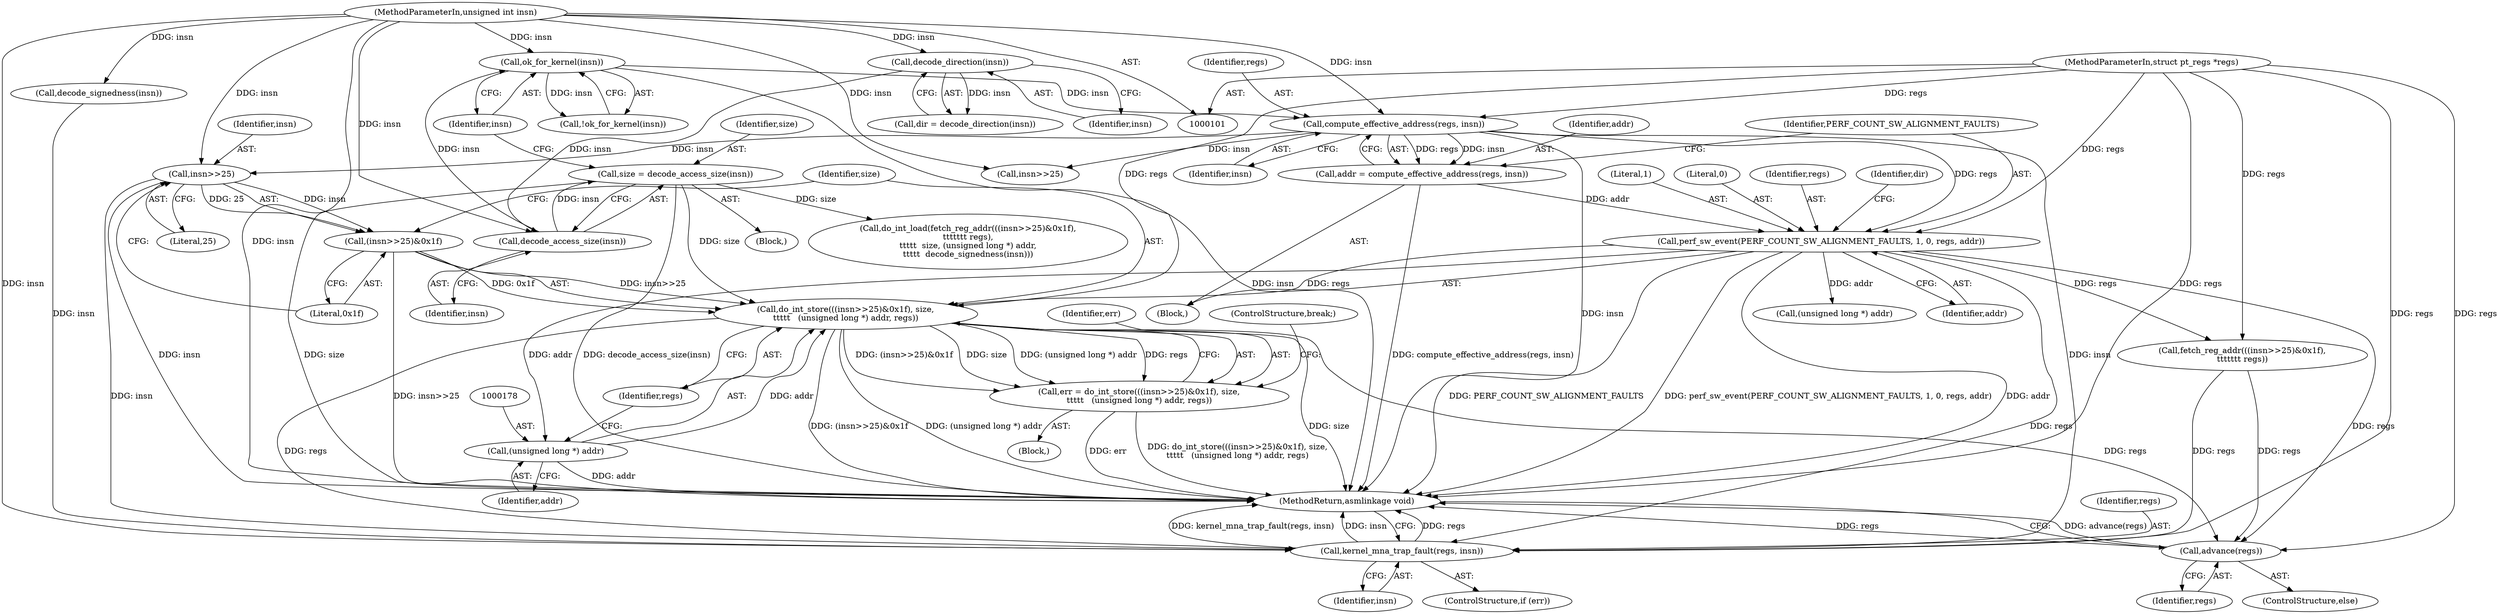 digraph "1_linux_a8b0ca17b80e92faab46ee7179ba9e99ccb61233_32@pointer" {
"1000170" [label="(Call,do_int_store(((insn>>25)&0x1f), size,\n\t\t\t\t\t   (unsigned long *) addr, regs))"];
"1000171" [label="(Call,(insn>>25)&0x1f)"];
"1000172" [label="(Call,insn>>25)"];
"1000136" [label="(Call,compute_effective_address(regs, insn))"];
"1000102" [label="(MethodParameterIn,struct pt_regs *regs)"];
"1000118" [label="(Call,ok_for_kernel(insn))"];
"1000113" [label="(Call,decode_access_size(insn))"];
"1000108" [label="(Call,decode_direction(insn))"];
"1000103" [label="(MethodParameterIn,unsigned int insn)"];
"1000111" [label="(Call,size = decode_access_size(insn))"];
"1000177" [label="(Call,(unsigned long *) addr)"];
"1000140" [label="(Call,perf_sw_event(PERF_COUNT_SW_ALIGNMENT_FAULTS, 1, 0, regs, addr))"];
"1000134" [label="(Call,addr = compute_effective_address(regs, insn))"];
"1000168" [label="(Call,err = do_int_store(((insn>>25)&0x1f), size,\n\t\t\t\t\t   (unsigned long *) addr, regs))"];
"1000187" [label="(Call,kernel_mna_trap_fault(regs, insn))"];
"1000191" [label="(Call,advance(regs))"];
"1000193" [label="(MethodReturn,asmlinkage void)"];
"1000142" [label="(Literal,1)"];
"1000118" [label="(Call,ok_for_kernel(insn))"];
"1000170" [label="(Call,do_int_store(((insn>>25)&0x1f), size,\n\t\t\t\t\t   (unsigned long *) addr, regs))"];
"1000175" [label="(Literal,0x1f)"];
"1000111" [label="(Call,size = decode_access_size(insn))"];
"1000113" [label="(Call,decode_access_size(insn))"];
"1000119" [label="(Identifier,insn)"];
"1000161" [label="(Call,(unsigned long *) addr)"];
"1000114" [label="(Identifier,insn)"];
"1000169" [label="(Identifier,err)"];
"1000106" [label="(Call,dir = decode_direction(insn))"];
"1000172" [label="(Call,insn>>25)"];
"1000132" [label="(Block,)"];
"1000148" [label="(Block,)"];
"1000103" [label="(MethodParameterIn,unsigned int insn)"];
"1000180" [label="(Identifier,regs)"];
"1000143" [label="(Literal,0)"];
"1000134" [label="(Call,addr = compute_effective_address(regs, insn))"];
"1000171" [label="(Call,(insn>>25)&0x1f)"];
"1000108" [label="(Call,decode_direction(insn))"];
"1000155" [label="(Call,insn>>25)"];
"1000173" [label="(Identifier,insn)"];
"1000104" [label="(Block,)"];
"1000102" [label="(MethodParameterIn,struct pt_regs *regs)"];
"1000144" [label="(Identifier,regs)"];
"1000189" [label="(Identifier,insn)"];
"1000147" [label="(Identifier,dir)"];
"1000117" [label="(Call,!ok_for_kernel(insn))"];
"1000141" [label="(Identifier,PERF_COUNT_SW_ALIGNMENT_FAULTS)"];
"1000176" [label="(Identifier,size)"];
"1000174" [label="(Literal,25)"];
"1000185" [label="(ControlStructure,if (err))"];
"1000168" [label="(Call,err = do_int_store(((insn>>25)&0x1f), size,\n\t\t\t\t\t   (unsigned long *) addr, regs))"];
"1000135" [label="(Identifier,addr)"];
"1000181" [label="(ControlStructure,break;)"];
"1000136" [label="(Call,compute_effective_address(regs, insn))"];
"1000187" [label="(Call,kernel_mna_trap_fault(regs, insn))"];
"1000191" [label="(Call,advance(regs))"];
"1000188" [label="(Identifier,regs)"];
"1000192" [label="(Identifier,regs)"];
"1000190" [label="(ControlStructure,else)"];
"1000109" [label="(Identifier,insn)"];
"1000152" [label="(Call,do_int_load(fetch_reg_addr(((insn>>25)&0x1f),\n\t\t\t\t\t\t\t regs),\n\t\t\t\t\t  size, (unsigned long *) addr,\n\t\t\t\t\t  decode_signedness(insn)))"];
"1000177" [label="(Call,(unsigned long *) addr)"];
"1000138" [label="(Identifier,insn)"];
"1000164" [label="(Call,decode_signedness(insn))"];
"1000112" [label="(Identifier,size)"];
"1000137" [label="(Identifier,regs)"];
"1000179" [label="(Identifier,addr)"];
"1000140" [label="(Call,perf_sw_event(PERF_COUNT_SW_ALIGNMENT_FAULTS, 1, 0, regs, addr))"];
"1000153" [label="(Call,fetch_reg_addr(((insn>>25)&0x1f),\n\t\t\t\t\t\t\t regs))"];
"1000145" [label="(Identifier,addr)"];
"1000170" -> "1000168"  [label="AST: "];
"1000170" -> "1000180"  [label="CFG: "];
"1000171" -> "1000170"  [label="AST: "];
"1000176" -> "1000170"  [label="AST: "];
"1000177" -> "1000170"  [label="AST: "];
"1000180" -> "1000170"  [label="AST: "];
"1000168" -> "1000170"  [label="CFG: "];
"1000170" -> "1000193"  [label="DDG: size"];
"1000170" -> "1000193"  [label="DDG: (insn>>25)&0x1f"];
"1000170" -> "1000193"  [label="DDG: (unsigned long *) addr"];
"1000170" -> "1000168"  [label="DDG: (insn>>25)&0x1f"];
"1000170" -> "1000168"  [label="DDG: size"];
"1000170" -> "1000168"  [label="DDG: (unsigned long *) addr"];
"1000170" -> "1000168"  [label="DDG: regs"];
"1000171" -> "1000170"  [label="DDG: insn>>25"];
"1000171" -> "1000170"  [label="DDG: 0x1f"];
"1000111" -> "1000170"  [label="DDG: size"];
"1000177" -> "1000170"  [label="DDG: addr"];
"1000140" -> "1000170"  [label="DDG: regs"];
"1000102" -> "1000170"  [label="DDG: regs"];
"1000170" -> "1000187"  [label="DDG: regs"];
"1000170" -> "1000191"  [label="DDG: regs"];
"1000171" -> "1000175"  [label="CFG: "];
"1000172" -> "1000171"  [label="AST: "];
"1000175" -> "1000171"  [label="AST: "];
"1000176" -> "1000171"  [label="CFG: "];
"1000171" -> "1000193"  [label="DDG: insn>>25"];
"1000172" -> "1000171"  [label="DDG: insn"];
"1000172" -> "1000171"  [label="DDG: 25"];
"1000172" -> "1000174"  [label="CFG: "];
"1000173" -> "1000172"  [label="AST: "];
"1000174" -> "1000172"  [label="AST: "];
"1000175" -> "1000172"  [label="CFG: "];
"1000172" -> "1000193"  [label="DDG: insn"];
"1000136" -> "1000172"  [label="DDG: insn"];
"1000103" -> "1000172"  [label="DDG: insn"];
"1000172" -> "1000187"  [label="DDG: insn"];
"1000136" -> "1000134"  [label="AST: "];
"1000136" -> "1000138"  [label="CFG: "];
"1000137" -> "1000136"  [label="AST: "];
"1000138" -> "1000136"  [label="AST: "];
"1000134" -> "1000136"  [label="CFG: "];
"1000136" -> "1000193"  [label="DDG: insn"];
"1000136" -> "1000134"  [label="DDG: regs"];
"1000136" -> "1000134"  [label="DDG: insn"];
"1000102" -> "1000136"  [label="DDG: regs"];
"1000118" -> "1000136"  [label="DDG: insn"];
"1000103" -> "1000136"  [label="DDG: insn"];
"1000136" -> "1000140"  [label="DDG: regs"];
"1000136" -> "1000155"  [label="DDG: insn"];
"1000136" -> "1000187"  [label="DDG: insn"];
"1000102" -> "1000101"  [label="AST: "];
"1000102" -> "1000193"  [label="DDG: regs"];
"1000102" -> "1000140"  [label="DDG: regs"];
"1000102" -> "1000153"  [label="DDG: regs"];
"1000102" -> "1000187"  [label="DDG: regs"];
"1000102" -> "1000191"  [label="DDG: regs"];
"1000118" -> "1000117"  [label="AST: "];
"1000118" -> "1000119"  [label="CFG: "];
"1000119" -> "1000118"  [label="AST: "];
"1000117" -> "1000118"  [label="CFG: "];
"1000118" -> "1000193"  [label="DDG: insn"];
"1000118" -> "1000117"  [label="DDG: insn"];
"1000113" -> "1000118"  [label="DDG: insn"];
"1000103" -> "1000118"  [label="DDG: insn"];
"1000113" -> "1000111"  [label="AST: "];
"1000113" -> "1000114"  [label="CFG: "];
"1000114" -> "1000113"  [label="AST: "];
"1000111" -> "1000113"  [label="CFG: "];
"1000113" -> "1000111"  [label="DDG: insn"];
"1000108" -> "1000113"  [label="DDG: insn"];
"1000103" -> "1000113"  [label="DDG: insn"];
"1000108" -> "1000106"  [label="AST: "];
"1000108" -> "1000109"  [label="CFG: "];
"1000109" -> "1000108"  [label="AST: "];
"1000106" -> "1000108"  [label="CFG: "];
"1000108" -> "1000106"  [label="DDG: insn"];
"1000103" -> "1000108"  [label="DDG: insn"];
"1000103" -> "1000101"  [label="AST: "];
"1000103" -> "1000193"  [label="DDG: insn"];
"1000103" -> "1000155"  [label="DDG: insn"];
"1000103" -> "1000164"  [label="DDG: insn"];
"1000103" -> "1000187"  [label="DDG: insn"];
"1000111" -> "1000104"  [label="AST: "];
"1000112" -> "1000111"  [label="AST: "];
"1000119" -> "1000111"  [label="CFG: "];
"1000111" -> "1000193"  [label="DDG: size"];
"1000111" -> "1000193"  [label="DDG: decode_access_size(insn)"];
"1000111" -> "1000152"  [label="DDG: size"];
"1000177" -> "1000179"  [label="CFG: "];
"1000178" -> "1000177"  [label="AST: "];
"1000179" -> "1000177"  [label="AST: "];
"1000180" -> "1000177"  [label="CFG: "];
"1000177" -> "1000193"  [label="DDG: addr"];
"1000140" -> "1000177"  [label="DDG: addr"];
"1000140" -> "1000132"  [label="AST: "];
"1000140" -> "1000145"  [label="CFG: "];
"1000141" -> "1000140"  [label="AST: "];
"1000142" -> "1000140"  [label="AST: "];
"1000143" -> "1000140"  [label="AST: "];
"1000144" -> "1000140"  [label="AST: "];
"1000145" -> "1000140"  [label="AST: "];
"1000147" -> "1000140"  [label="CFG: "];
"1000140" -> "1000193"  [label="DDG: PERF_COUNT_SW_ALIGNMENT_FAULTS"];
"1000140" -> "1000193"  [label="DDG: perf_sw_event(PERF_COUNT_SW_ALIGNMENT_FAULTS, 1, 0, regs, addr)"];
"1000140" -> "1000193"  [label="DDG: addr"];
"1000134" -> "1000140"  [label="DDG: addr"];
"1000140" -> "1000153"  [label="DDG: regs"];
"1000140" -> "1000161"  [label="DDG: addr"];
"1000140" -> "1000187"  [label="DDG: regs"];
"1000140" -> "1000191"  [label="DDG: regs"];
"1000134" -> "1000132"  [label="AST: "];
"1000135" -> "1000134"  [label="AST: "];
"1000141" -> "1000134"  [label="CFG: "];
"1000134" -> "1000193"  [label="DDG: compute_effective_address(regs, insn)"];
"1000168" -> "1000148"  [label="AST: "];
"1000169" -> "1000168"  [label="AST: "];
"1000181" -> "1000168"  [label="CFG: "];
"1000168" -> "1000193"  [label="DDG: err"];
"1000168" -> "1000193"  [label="DDG: do_int_store(((insn>>25)&0x1f), size,\n\t\t\t\t\t   (unsigned long *) addr, regs)"];
"1000187" -> "1000185"  [label="AST: "];
"1000187" -> "1000189"  [label="CFG: "];
"1000188" -> "1000187"  [label="AST: "];
"1000189" -> "1000187"  [label="AST: "];
"1000193" -> "1000187"  [label="CFG: "];
"1000187" -> "1000193"  [label="DDG: regs"];
"1000187" -> "1000193"  [label="DDG: kernel_mna_trap_fault(regs, insn)"];
"1000187" -> "1000193"  [label="DDG: insn"];
"1000153" -> "1000187"  [label="DDG: regs"];
"1000164" -> "1000187"  [label="DDG: insn"];
"1000191" -> "1000190"  [label="AST: "];
"1000191" -> "1000192"  [label="CFG: "];
"1000192" -> "1000191"  [label="AST: "];
"1000193" -> "1000191"  [label="CFG: "];
"1000191" -> "1000193"  [label="DDG: advance(regs)"];
"1000191" -> "1000193"  [label="DDG: regs"];
"1000153" -> "1000191"  [label="DDG: regs"];
}
